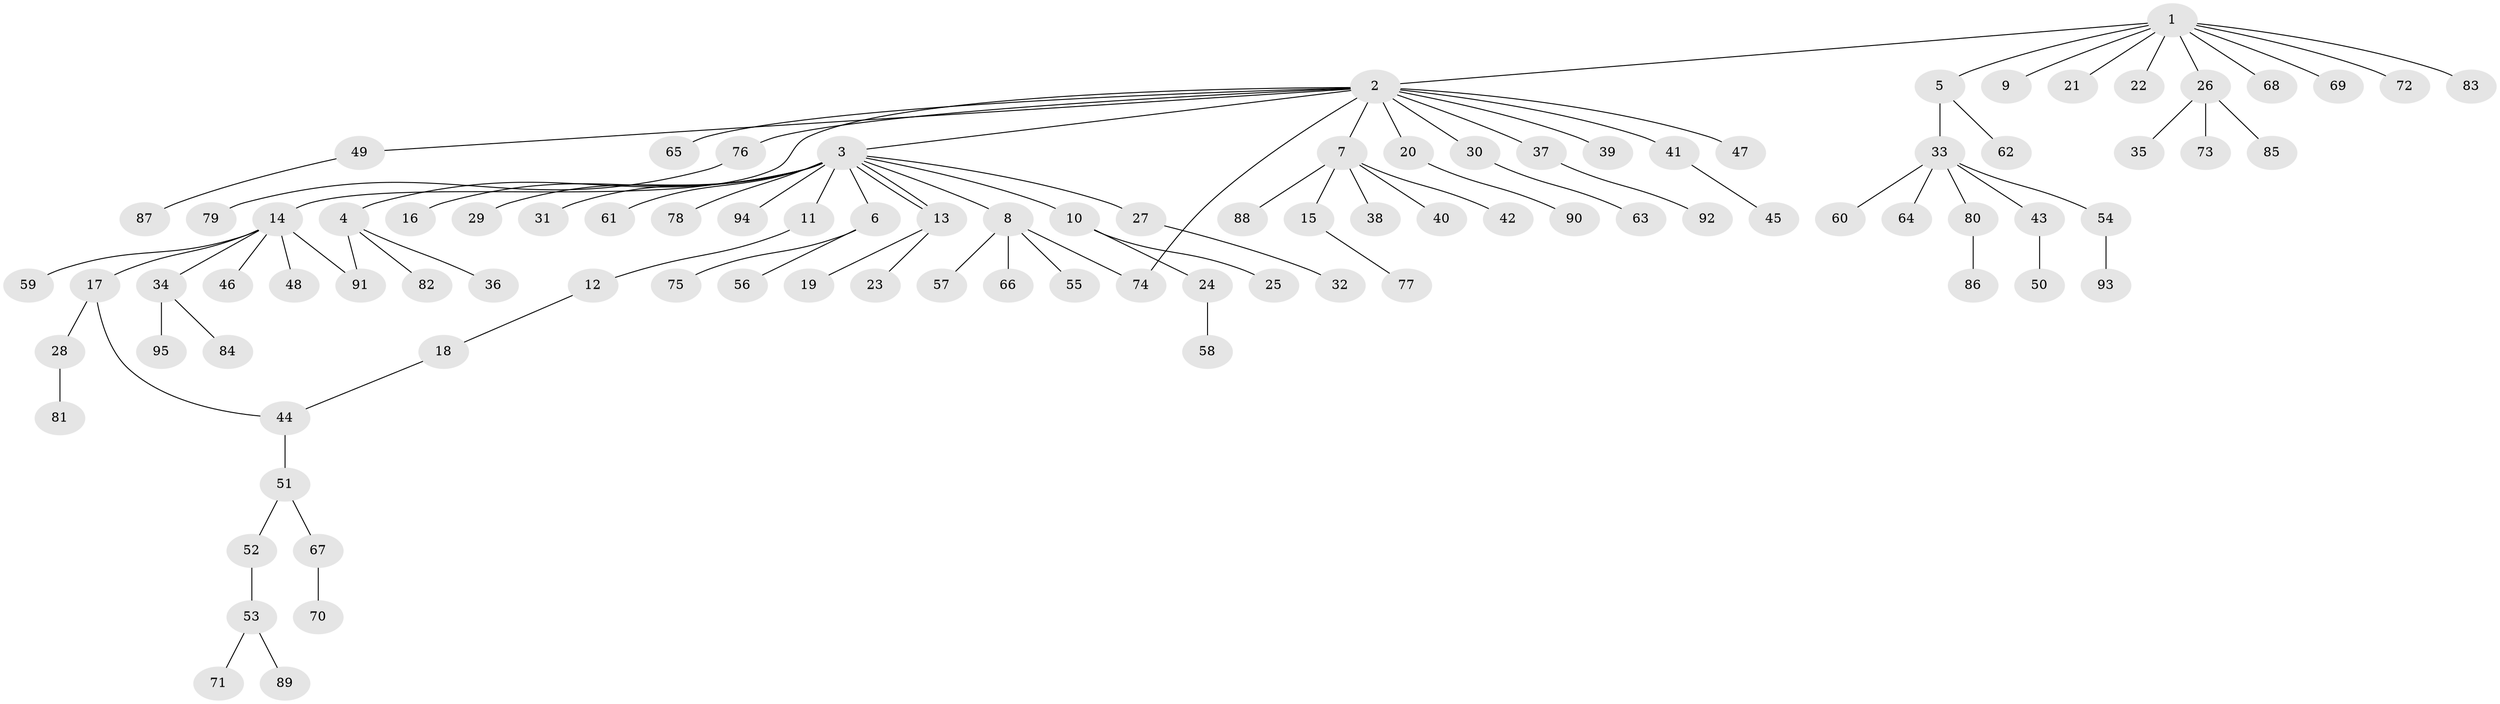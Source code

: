 // Generated by graph-tools (version 1.1) at 2025/49/03/09/25 03:49:53]
// undirected, 95 vertices, 98 edges
graph export_dot {
graph [start="1"]
  node [color=gray90,style=filled];
  1;
  2;
  3;
  4;
  5;
  6;
  7;
  8;
  9;
  10;
  11;
  12;
  13;
  14;
  15;
  16;
  17;
  18;
  19;
  20;
  21;
  22;
  23;
  24;
  25;
  26;
  27;
  28;
  29;
  30;
  31;
  32;
  33;
  34;
  35;
  36;
  37;
  38;
  39;
  40;
  41;
  42;
  43;
  44;
  45;
  46;
  47;
  48;
  49;
  50;
  51;
  52;
  53;
  54;
  55;
  56;
  57;
  58;
  59;
  60;
  61;
  62;
  63;
  64;
  65;
  66;
  67;
  68;
  69;
  70;
  71;
  72;
  73;
  74;
  75;
  76;
  77;
  78;
  79;
  80;
  81;
  82;
  83;
  84;
  85;
  86;
  87;
  88;
  89;
  90;
  91;
  92;
  93;
  94;
  95;
  1 -- 2;
  1 -- 5;
  1 -- 9;
  1 -- 21;
  1 -- 22;
  1 -- 26;
  1 -- 68;
  1 -- 69;
  1 -- 72;
  1 -- 83;
  2 -- 3;
  2 -- 7;
  2 -- 14;
  2 -- 20;
  2 -- 30;
  2 -- 37;
  2 -- 39;
  2 -- 41;
  2 -- 47;
  2 -- 49;
  2 -- 65;
  2 -- 74;
  2 -- 76;
  3 -- 4;
  3 -- 6;
  3 -- 8;
  3 -- 10;
  3 -- 11;
  3 -- 13;
  3 -- 13;
  3 -- 16;
  3 -- 27;
  3 -- 29;
  3 -- 31;
  3 -- 61;
  3 -- 78;
  3 -- 94;
  4 -- 36;
  4 -- 82;
  4 -- 91;
  5 -- 33;
  5 -- 62;
  6 -- 56;
  6 -- 75;
  7 -- 15;
  7 -- 38;
  7 -- 40;
  7 -- 42;
  7 -- 88;
  8 -- 55;
  8 -- 57;
  8 -- 66;
  8 -- 74;
  10 -- 24;
  10 -- 25;
  11 -- 12;
  12 -- 18;
  13 -- 19;
  13 -- 23;
  14 -- 17;
  14 -- 34;
  14 -- 46;
  14 -- 48;
  14 -- 59;
  14 -- 91;
  15 -- 77;
  17 -- 28;
  17 -- 44;
  18 -- 44;
  20 -- 90;
  24 -- 58;
  26 -- 35;
  26 -- 73;
  26 -- 85;
  27 -- 32;
  28 -- 81;
  30 -- 63;
  33 -- 43;
  33 -- 54;
  33 -- 60;
  33 -- 64;
  33 -- 80;
  34 -- 84;
  34 -- 95;
  37 -- 92;
  41 -- 45;
  43 -- 50;
  44 -- 51;
  49 -- 87;
  51 -- 52;
  51 -- 67;
  52 -- 53;
  53 -- 71;
  53 -- 89;
  54 -- 93;
  67 -- 70;
  76 -- 79;
  80 -- 86;
}

